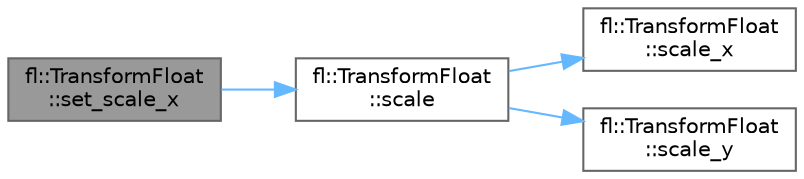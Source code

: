 digraph "fl::TransformFloat::set_scale_x"
{
 // INTERACTIVE_SVG=YES
 // LATEX_PDF_SIZE
  bgcolor="transparent";
  edge [fontname=Helvetica,fontsize=10,labelfontname=Helvetica,labelfontsize=10];
  node [fontname=Helvetica,fontsize=10,shape=box,height=0.2,width=0.4];
  rankdir="LR";
  Node1 [id="Node000001",label="fl::TransformFloat\l::set_scale_x",height=0.2,width=0.4,color="gray40", fillcolor="grey60", style="filled", fontcolor="black",tooltip=" "];
  Node1 -> Node2 [id="edge1_Node000001_Node000002",color="steelblue1",style="solid",tooltip=" "];
  Node2 [id="Node000002",label="fl::TransformFloat\l::scale",height=0.2,width=0.4,color="grey40", fillcolor="white", style="filled",URL="$d9/dd3/structfl_1_1_transform_float_a61dc91e6cd05d9525fa7b2c4f0b931d0.html#a61dc91e6cd05d9525fa7b2c4f0b931d0",tooltip=" "];
  Node2 -> Node3 [id="edge2_Node000002_Node000003",color="steelblue1",style="solid",tooltip=" "];
  Node3 [id="Node000003",label="fl::TransformFloat\l::scale_x",height=0.2,width=0.4,color="grey40", fillcolor="white", style="filled",URL="$d9/dd3/structfl_1_1_transform_float_a60cb2379981e606474eaf24864f23f80.html#a60cb2379981e606474eaf24864f23f80",tooltip=" "];
  Node2 -> Node4 [id="edge3_Node000002_Node000004",color="steelblue1",style="solid",tooltip=" "];
  Node4 [id="Node000004",label="fl::TransformFloat\l::scale_y",height=0.2,width=0.4,color="grey40", fillcolor="white", style="filled",URL="$d9/dd3/structfl_1_1_transform_float_a973a01e92bb16876048a9c75925161c0.html#a973a01e92bb16876048a9c75925161c0",tooltip=" "];
}
